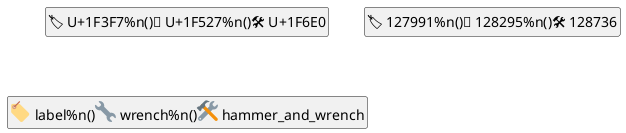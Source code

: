 {
  "sha1": "mh60r8docnk43xz1nnugsp5g645nla4",
  "insertion": {
    "when": "2024-06-03T18:59:35.248Z",
    "url": "https://github.com/plantuml/plantuml/issues/72",
    "user": "plantuml@gmail.com"
  }
}
@startuml
hide empty members
hide empty attributes
hide circle

class "<U+1F3F7> U+1F3F7%n()<U+1F527> U+1F527%n()<U+1F6E0> U+1F6E0"
class "&#127991; 127991%n()&#128295; 128295%n()&#128736; 128736"
class "<:label:> label%n()<:wrench:> wrench%n()<:hammer_and_wrench:> hammer_and_wrench"
@enduml
